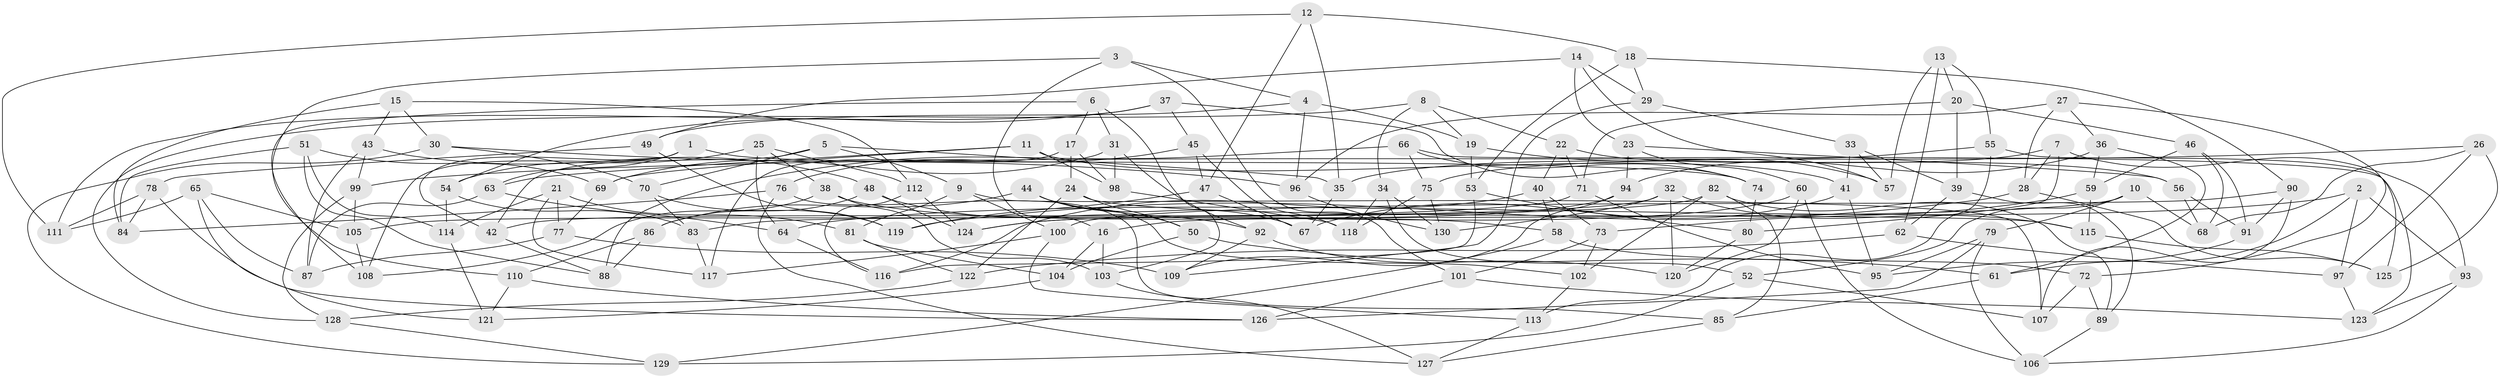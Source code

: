 // coarse degree distribution, {6: 0.4823529411764706, 4: 0.47058823529411764, 5: 0.047058823529411764}
// Generated by graph-tools (version 1.1) at 2025/24/03/03/25 07:24:26]
// undirected, 130 vertices, 260 edges
graph export_dot {
graph [start="1"]
  node [color=gray90,style=filled];
  1;
  2;
  3;
  4;
  5;
  6;
  7;
  8;
  9;
  10;
  11;
  12;
  13;
  14;
  15;
  16;
  17;
  18;
  19;
  20;
  21;
  22;
  23;
  24;
  25;
  26;
  27;
  28;
  29;
  30;
  31;
  32;
  33;
  34;
  35;
  36;
  37;
  38;
  39;
  40;
  41;
  42;
  43;
  44;
  45;
  46;
  47;
  48;
  49;
  50;
  51;
  52;
  53;
  54;
  55;
  56;
  57;
  58;
  59;
  60;
  61;
  62;
  63;
  64;
  65;
  66;
  67;
  68;
  69;
  70;
  71;
  72;
  73;
  74;
  75;
  76;
  77;
  78;
  79;
  80;
  81;
  82;
  83;
  84;
  85;
  86;
  87;
  88;
  89;
  90;
  91;
  92;
  93;
  94;
  95;
  96;
  97;
  98;
  99;
  100;
  101;
  102;
  103;
  104;
  105;
  106;
  107;
  108;
  109;
  110;
  111;
  112;
  113;
  114;
  115;
  116;
  117;
  118;
  119;
  120;
  121;
  122;
  123;
  124;
  125;
  126;
  127;
  128;
  129;
  130;
  1 -- 63;
  1 -- 74;
  1 -- 108;
  1 -- 42;
  2 -- 93;
  2 -- 64;
  2 -- 61;
  2 -- 97;
  3 -- 110;
  3 -- 16;
  3 -- 101;
  3 -- 4;
  4 -- 49;
  4 -- 19;
  4 -- 96;
  5 -- 9;
  5 -- 70;
  5 -- 35;
  5 -- 42;
  6 -- 103;
  6 -- 17;
  6 -- 108;
  6 -- 31;
  7 -- 35;
  7 -- 93;
  7 -- 28;
  7 -- 80;
  8 -- 34;
  8 -- 22;
  8 -- 128;
  8 -- 19;
  9 -- 81;
  9 -- 100;
  9 -- 107;
  10 -- 79;
  10 -- 52;
  10 -- 16;
  10 -- 68;
  11 -- 41;
  11 -- 69;
  11 -- 63;
  11 -- 98;
  12 -- 111;
  12 -- 18;
  12 -- 35;
  12 -- 47;
  13 -- 62;
  13 -- 20;
  13 -- 57;
  13 -- 55;
  14 -- 57;
  14 -- 23;
  14 -- 49;
  14 -- 29;
  15 -- 112;
  15 -- 84;
  15 -- 30;
  15 -- 43;
  16 -- 104;
  16 -- 103;
  17 -- 24;
  17 -- 117;
  17 -- 98;
  18 -- 53;
  18 -- 90;
  18 -- 29;
  19 -- 53;
  19 -- 57;
  20 -- 39;
  20 -- 46;
  20 -- 71;
  21 -- 117;
  21 -- 81;
  21 -- 77;
  21 -- 114;
  22 -- 40;
  22 -- 71;
  22 -- 56;
  23 -- 56;
  23 -- 60;
  23 -- 94;
  24 -- 122;
  24 -- 115;
  24 -- 50;
  25 -- 54;
  25 -- 64;
  25 -- 38;
  25 -- 112;
  26 -- 125;
  26 -- 68;
  26 -- 99;
  26 -- 97;
  27 -- 96;
  27 -- 28;
  27 -- 72;
  27 -- 36;
  28 -- 119;
  28 -- 125;
  29 -- 33;
  29 -- 109;
  30 -- 129;
  30 -- 96;
  30 -- 70;
  31 -- 92;
  31 -- 69;
  31 -- 98;
  32 -- 42;
  32 -- 130;
  32 -- 115;
  32 -- 120;
  33 -- 57;
  33 -- 41;
  33 -- 39;
  34 -- 52;
  34 -- 118;
  34 -- 130;
  35 -- 67;
  36 -- 61;
  36 -- 94;
  36 -- 59;
  37 -- 74;
  37 -- 45;
  37 -- 111;
  37 -- 54;
  38 -- 103;
  38 -- 58;
  38 -- 108;
  39 -- 62;
  39 -- 89;
  40 -- 116;
  40 -- 73;
  40 -- 58;
  41 -- 95;
  41 -- 67;
  42 -- 88;
  43 -- 99;
  43 -- 87;
  43 -- 48;
  44 -- 67;
  44 -- 102;
  44 -- 50;
  44 -- 86;
  45 -- 118;
  45 -- 47;
  45 -- 76;
  46 -- 68;
  46 -- 59;
  46 -- 91;
  47 -- 67;
  47 -- 119;
  48 -- 86;
  48 -- 124;
  48 -- 92;
  49 -- 78;
  49 -- 119;
  50 -- 104;
  50 -- 61;
  51 -- 88;
  51 -- 69;
  51 -- 114;
  51 -- 84;
  52 -- 107;
  52 -- 129;
  53 -- 116;
  53 -- 80;
  54 -- 114;
  54 -- 83;
  55 -- 125;
  55 -- 75;
  55 -- 113;
  56 -- 68;
  56 -- 91;
  58 -- 72;
  58 -- 129;
  59 -- 115;
  59 -- 73;
  60 -- 106;
  60 -- 124;
  60 -- 120;
  61 -- 85;
  62 -- 122;
  62 -- 97;
  63 -- 64;
  63 -- 87;
  64 -- 116;
  65 -- 105;
  65 -- 121;
  65 -- 87;
  65 -- 111;
  66 -- 75;
  66 -- 88;
  66 -- 123;
  66 -- 74;
  69 -- 77;
  70 -- 83;
  70 -- 119;
  71 -- 95;
  71 -- 105;
  72 -- 107;
  72 -- 89;
  73 -- 102;
  73 -- 101;
  74 -- 80;
  75 -- 118;
  75 -- 130;
  76 -- 85;
  76 -- 84;
  76 -- 127;
  77 -- 87;
  77 -- 109;
  78 -- 126;
  78 -- 84;
  78 -- 111;
  79 -- 106;
  79 -- 126;
  79 -- 95;
  80 -- 120;
  81 -- 122;
  81 -- 104;
  82 -- 102;
  82 -- 89;
  82 -- 83;
  82 -- 85;
  83 -- 117;
  85 -- 127;
  86 -- 88;
  86 -- 110;
  89 -- 106;
  90 -- 107;
  90 -- 100;
  90 -- 91;
  91 -- 95;
  92 -- 120;
  92 -- 109;
  93 -- 106;
  93 -- 123;
  94 -- 124;
  94 -- 109;
  96 -- 130;
  97 -- 123;
  98 -- 118;
  99 -- 105;
  99 -- 128;
  100 -- 113;
  100 -- 117;
  101 -- 123;
  101 -- 126;
  102 -- 113;
  103 -- 127;
  104 -- 121;
  105 -- 108;
  110 -- 126;
  110 -- 121;
  112 -- 124;
  112 -- 116;
  113 -- 127;
  114 -- 121;
  115 -- 125;
  122 -- 128;
  128 -- 129;
}
